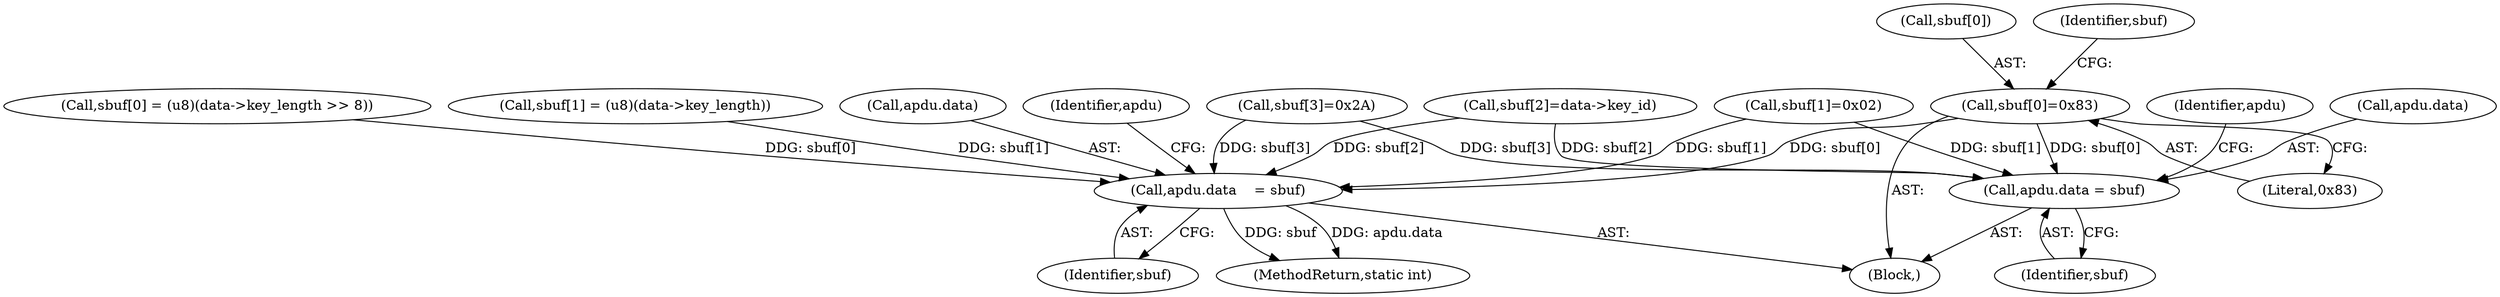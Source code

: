 digraph "0_OpenSC_8fe377e93b4b56060e5bbfb6f3142ceaeca744fa_5@array" {
"1000139" [label="(Call,sbuf[0]=0x83)"];
"1000161" [label="(Call,apdu.data = sbuf)"];
"1000245" [label="(Call,apdu.data    = sbuf)"];
"1000140" [label="(Call,sbuf[0])"];
"1000249" [label="(Identifier,sbuf)"];
"1000246" [label="(Call,apdu.data)"];
"1000146" [label="(Identifier,sbuf)"];
"1000156" [label="(Call,sbuf[3]=0x2A)"];
"1000107" [label="(Block,)"];
"1000149" [label="(Call,sbuf[2]=data->key_id)"];
"1000236" [label="(Call,sbuf[1] = (u8)(data->key_length))"];
"1000168" [label="(Identifier,apdu)"];
"1000144" [label="(Call,sbuf[1]=0x02)"];
"1000245" [label="(Call,apdu.data    = sbuf)"];
"1000161" [label="(Call,apdu.data = sbuf)"];
"1000444" [label="(MethodReturn,static int)"];
"1000252" [label="(Identifier,apdu)"];
"1000165" [label="(Identifier,sbuf)"];
"1000143" [label="(Literal,0x83)"];
"1000139" [label="(Call,sbuf[0]=0x83)"];
"1000225" [label="(Call,sbuf[0] = (u8)(data->key_length >> 8))"];
"1000162" [label="(Call,apdu.data)"];
"1000139" -> "1000107"  [label="AST: "];
"1000139" -> "1000143"  [label="CFG: "];
"1000140" -> "1000139"  [label="AST: "];
"1000143" -> "1000139"  [label="AST: "];
"1000146" -> "1000139"  [label="CFG: "];
"1000139" -> "1000161"  [label="DDG: sbuf[0]"];
"1000139" -> "1000245"  [label="DDG: sbuf[0]"];
"1000161" -> "1000107"  [label="AST: "];
"1000161" -> "1000165"  [label="CFG: "];
"1000162" -> "1000161"  [label="AST: "];
"1000165" -> "1000161"  [label="AST: "];
"1000168" -> "1000161"  [label="CFG: "];
"1000156" -> "1000161"  [label="DDG: sbuf[3]"];
"1000144" -> "1000161"  [label="DDG: sbuf[1]"];
"1000149" -> "1000161"  [label="DDG: sbuf[2]"];
"1000245" -> "1000107"  [label="AST: "];
"1000245" -> "1000249"  [label="CFG: "];
"1000246" -> "1000245"  [label="AST: "];
"1000249" -> "1000245"  [label="AST: "];
"1000252" -> "1000245"  [label="CFG: "];
"1000245" -> "1000444"  [label="DDG: apdu.data"];
"1000245" -> "1000444"  [label="DDG: sbuf"];
"1000236" -> "1000245"  [label="DDG: sbuf[1]"];
"1000156" -> "1000245"  [label="DDG: sbuf[3]"];
"1000225" -> "1000245"  [label="DDG: sbuf[0]"];
"1000149" -> "1000245"  [label="DDG: sbuf[2]"];
"1000144" -> "1000245"  [label="DDG: sbuf[1]"];
}

